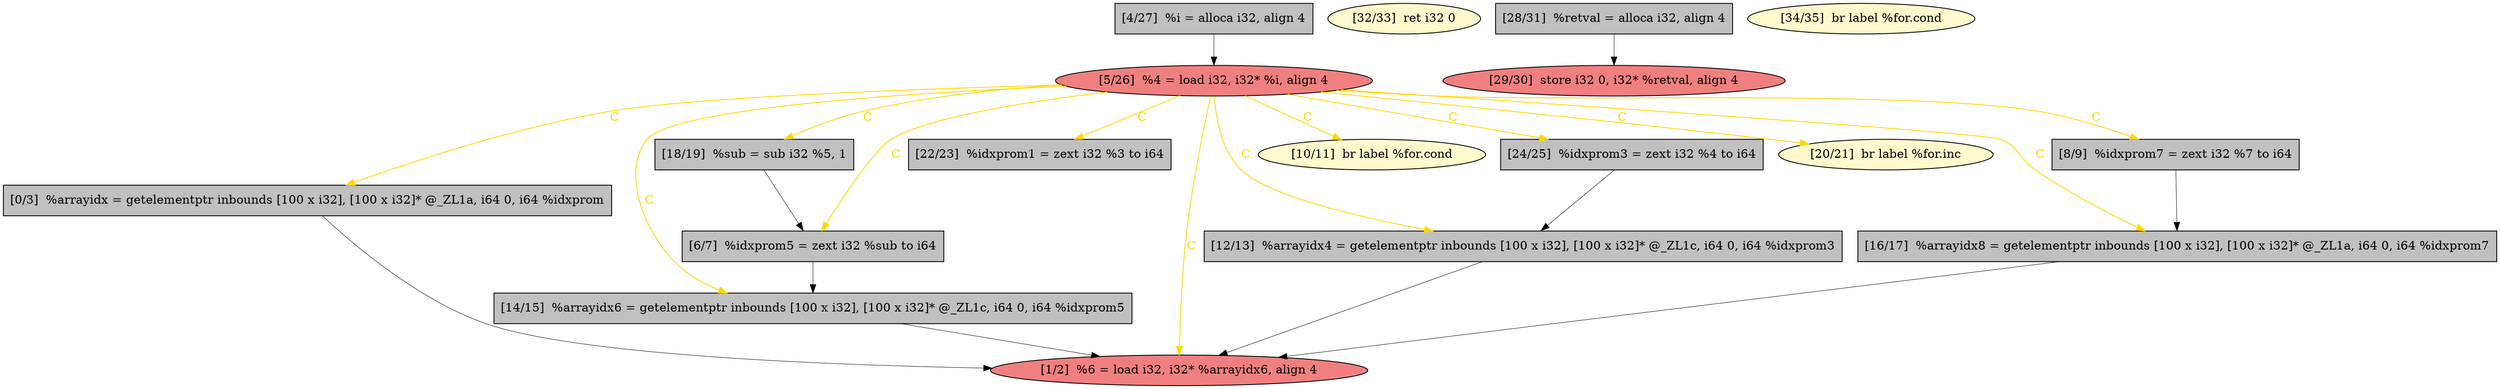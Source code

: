 
digraph G {


node85 [fillcolor=grey,label="[14/15]  %arrayidx6 = getelementptr inbounds [100 x i32], [100 x i32]* @_ZL1c, i64 0, i64 %idxprom5",shape=rectangle,style=filled ]
node72 [fillcolor=grey,label="[18/19]  %sub = sub i32 %5, 1",shape=rectangle,style=filled ]
node71 [fillcolor=lemonchiffon,label="[32/33]  ret i32 0",shape=ellipse,style=filled ]
node68 [fillcolor=grey,label="[0/3]  %arrayidx = getelementptr inbounds [100 x i32], [100 x i32]* @_ZL1a, i64 0, i64 %idxprom",shape=rectangle,style=filled ]
node73 [fillcolor=lightcoral,label="[29/30]  store i32 0, i32* %retval, align 4",shape=ellipse,style=filled ]
node69 [fillcolor=grey,label="[4/27]  %i = alloca i32, align 4",shape=rectangle,style=filled ]
node76 [fillcolor=grey,label="[24/25]  %idxprom3 = zext i32 %4 to i64",shape=rectangle,style=filled ]
node74 [fillcolor=grey,label="[22/23]  %idxprom1 = zext i32 %3 to i64",shape=rectangle,style=filled ]
node75 [fillcolor=lightcoral,label="[1/2]  %6 = load i32, i32* %arrayidx6, align 4",shape=ellipse,style=filled ]
node77 [fillcolor=grey,label="[12/13]  %arrayidx4 = getelementptr inbounds [100 x i32], [100 x i32]* @_ZL1c, i64 0, i64 %idxprom3",shape=rectangle,style=filled ]
node78 [fillcolor=lemonchiffon,label="[10/11]  br label %for.cond",shape=ellipse,style=filled ]
node83 [fillcolor=lightcoral,label="[5/26]  %4 = load i32, i32* %i, align 4",shape=ellipse,style=filled ]
node80 [fillcolor=grey,label="[8/9]  %idxprom7 = zext i32 %7 to i64",shape=rectangle,style=filled ]
node79 [fillcolor=lemonchiffon,label="[20/21]  br label %for.inc",shape=ellipse,style=filled ]
node84 [fillcolor=grey,label="[16/17]  %arrayidx8 = getelementptr inbounds [100 x i32], [100 x i32]* @_ZL1a, i64 0, i64 %idxprom7",shape=rectangle,style=filled ]
node81 [fillcolor=grey,label="[6/7]  %idxprom5 = zext i32 %sub to i64",shape=rectangle,style=filled ]
node70 [fillcolor=grey,label="[28/31]  %retval = alloca i32, align 4",shape=rectangle,style=filled ]
node82 [fillcolor=lemonchiffon,label="[34/35]  br label %for.cond",shape=ellipse,style=filled ]

node83->node75 [style=solid,color=gold,label="C",penwidth=1.0,fontcolor=gold ]
node83->node68 [style=solid,color=gold,label="C",penwidth=1.0,fontcolor=gold ]
node83->node85 [style=solid,color=gold,label="C",penwidth=1.0,fontcolor=gold ]
node83->node84 [style=solid,color=gold,label="C",penwidth=1.0,fontcolor=gold ]
node76->node77 [style=solid,color=black,label="",penwidth=0.5,fontcolor=black ]
node77->node75 [style=solid,color=black,label="",penwidth=0.5,fontcolor=black ]
node83->node79 [style=solid,color=gold,label="C",penwidth=1.0,fontcolor=gold ]
node83->node77 [style=solid,color=gold,label="C",penwidth=1.0,fontcolor=gold ]
node83->node74 [style=solid,color=gold,label="C",penwidth=1.0,fontcolor=gold ]
node84->node75 [style=solid,color=black,label="",penwidth=0.5,fontcolor=black ]
node70->node73 [style=solid,color=black,label="",penwidth=0.5,fontcolor=black ]
node83->node76 [style=solid,color=gold,label="C",penwidth=1.0,fontcolor=gold ]
node83->node78 [style=solid,color=gold,label="C",penwidth=1.0,fontcolor=gold ]
node69->node83 [style=solid,color=black,label="",penwidth=0.5,fontcolor=black ]
node85->node75 [style=solid,color=black,label="",penwidth=0.5,fontcolor=black ]
node80->node84 [style=solid,color=black,label="",penwidth=0.5,fontcolor=black ]
node72->node81 [style=solid,color=black,label="",penwidth=0.5,fontcolor=black ]
node83->node81 [style=solid,color=gold,label="C",penwidth=1.0,fontcolor=gold ]
node68->node75 [style=solid,color=black,label="",penwidth=0.5,fontcolor=black ]
node83->node80 [style=solid,color=gold,label="C",penwidth=1.0,fontcolor=gold ]
node83->node72 [style=solid,color=gold,label="C",penwidth=1.0,fontcolor=gold ]
node81->node85 [style=solid,color=black,label="",penwidth=0.5,fontcolor=black ]


}
